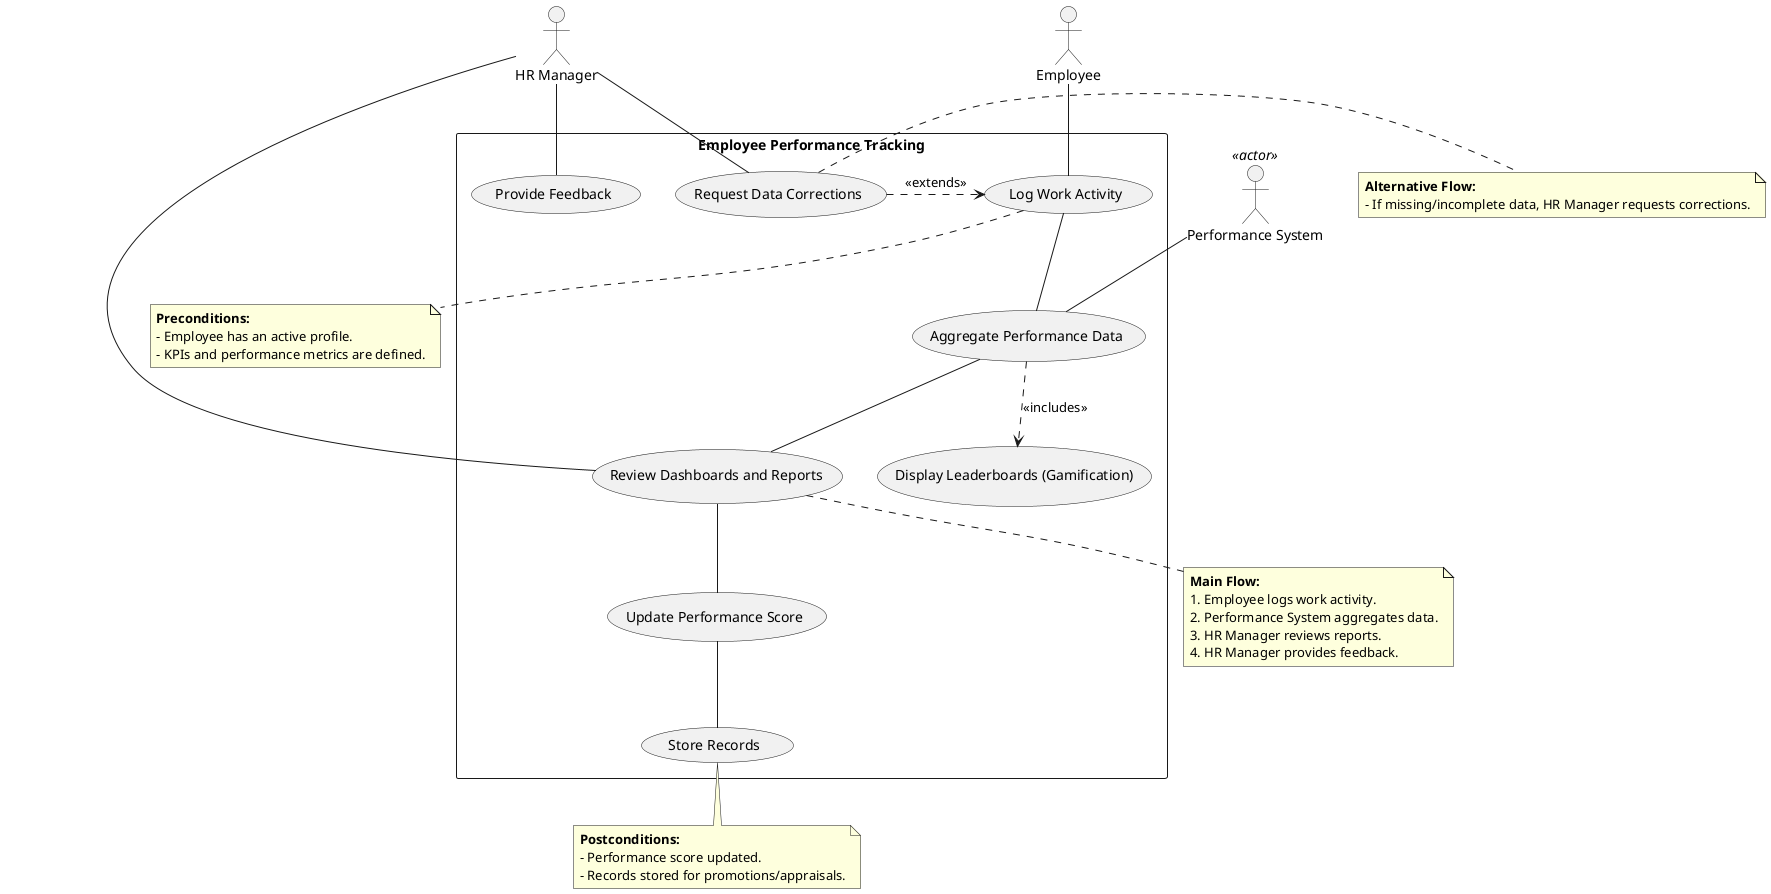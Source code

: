 @startuml
' Remove "left to right direction" to use the default top-to-bottom layout

actor "Employee" as Employee
actor "HR Manager" as HRManager
actor "Performance System" as System <<actor>>

rectangle "Employee Performance Tracking" {
    usecase "Log Work Activity" as UC_LogActivity
    usecase "Aggregate Performance Data" as UC_Aggregate
    usecase "Display Leaderboards (Gamification)" as UC_Leaderboards
    usecase "Review Dashboards and Reports" as UC_Review
    usecase "Provide Feedback" as UC_Feedback
    usecase "Update Performance Score" as UC_UpdateScore
    usecase "Store Records" as UC_StoreRecords
    usecase "Request Data Corrections" as UC_CorrectData
}

' Use double dashes (--) for vertical associations '
Employee -- UC_LogActivity
HRManager -- UC_Review
HRManager -- UC_Feedback
HRManager -- UC_CorrectData
System -- UC_Aggregate

' Use double dashes (--) for vertical flow '
UC_LogActivity -- UC_Aggregate
UC_Aggregate -- UC_Review
UC_Review -- UC_UpdateScore
UC_UpdateScore -- UC_StoreRecords

' Includes and Extends should also be vertical '
UC_Aggregate ..> UC_Leaderboards : <<includes>>
UC_CorrectData .> UC_LogActivity : <<extends>>

' Use the `top`, `right`, `bottom`, `left` keywords for note positioning '
note bottom of UC_LogActivity
**Preconditions:**
- Employee has an active profile.
- KPIs and performance metrics are defined.
end note

note bottom of UC_Review
**Main Flow:**
1. Employee logs work activity.
2. Performance System aggregates data.
3. HR Manager reviews reports.
4. HR Manager provides feedback.
end note

note right of UC_CorrectData
**Alternative Flow:**
- If missing/incomplete data, HR Manager requests corrections.
end note

note bottom of UC_StoreRecords
**Postconditions:**
- Performance score updated.
- Records stored for promotions/appraisals.
end note

@enduml


